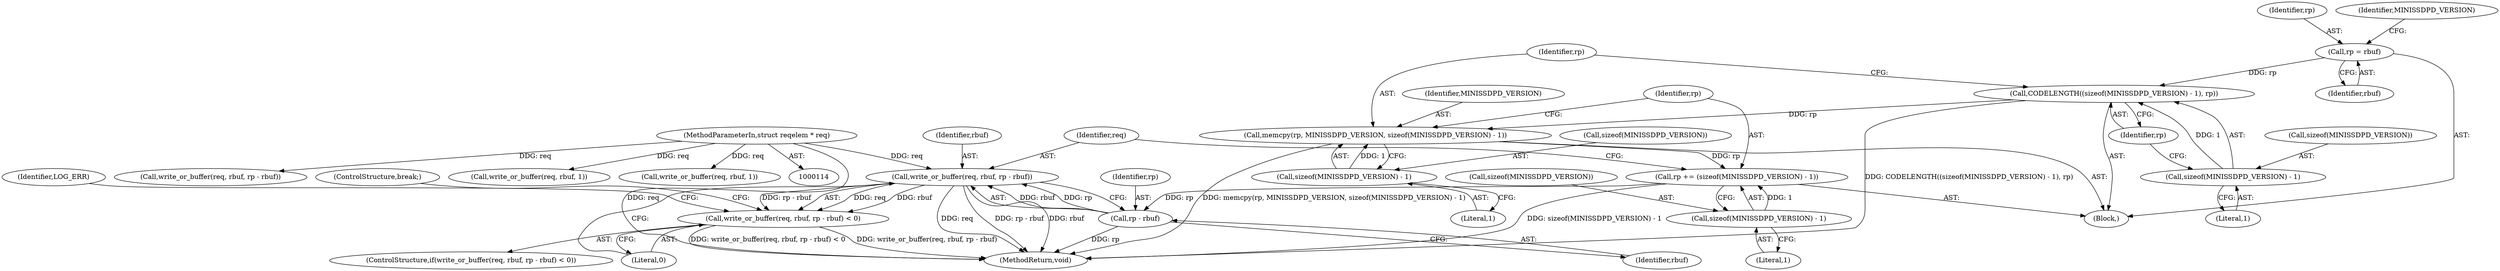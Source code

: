 digraph "0_miniupnp_b238cade9a173c6f751a34acf8ccff838a62aa47@API" {
"1000283" [label="(Call,write_or_buffer(req, rbuf, rp - rbuf))"];
"1000115" [label="(MethodParameterIn,struct reqelem * req)"];
"1000286" [label="(Call,rp - rbuf)"];
"1000275" [label="(Call,rp += (sizeof(MINISSDPD_VERSION) - 1))"];
"1000277" [label="(Call,sizeof(MINISSDPD_VERSION) - 1)"];
"1000268" [label="(Call,memcpy(rp, MINISSDPD_VERSION, sizeof(MINISSDPD_VERSION) - 1))"];
"1000262" [label="(Call,CODELENGTH((sizeof(MINISSDPD_VERSION) - 1), rp))"];
"1000263" [label="(Call,sizeof(MINISSDPD_VERSION) - 1)"];
"1000259" [label="(Call,rp = rbuf)"];
"1000271" [label="(Call,sizeof(MINISSDPD_VERSION) - 1)"];
"1000282" [label="(Call,write_or_buffer(req, rbuf, rp - rbuf) < 0)"];
"1001144" [label="(MethodReturn,void)"];
"1000284" [label="(Identifier,req)"];
"1000674" [label="(Call,write_or_buffer(req, rbuf, rp - rbuf))"];
"1000274" [label="(Literal,1)"];
"1000263" [label="(Call,sizeof(MINISSDPD_VERSION) - 1)"];
"1000277" [label="(Call,sizeof(MINISSDPD_VERSION) - 1)"];
"1000115" [label="(MethodParameterIn,struct reqelem * req)"];
"1000298" [label="(ControlStructure,break;)"];
"1001094" [label="(Call,write_or_buffer(req, rbuf, 1))"];
"1000267" [label="(Identifier,rp)"];
"1000261" [label="(Identifier,rbuf)"];
"1000275" [label="(Call,rp += (sizeof(MINISSDPD_VERSION) - 1))"];
"1000280" [label="(Literal,1)"];
"1000266" [label="(Literal,1)"];
"1000276" [label="(Identifier,rp)"];
"1000278" [label="(Call,sizeof(MINISSDPD_VERSION))"];
"1000272" [label="(Call,sizeof(MINISSDPD_VERSION))"];
"1000281" [label="(ControlStructure,if(write_or_buffer(req, rbuf, rp - rbuf) < 0))"];
"1000260" [label="(Identifier,rp)"];
"1000285" [label="(Identifier,rbuf)"];
"1000270" [label="(Identifier,MINISSDPD_VERSION)"];
"1000289" [label="(Literal,0)"];
"1000265" [label="(Identifier,MINISSDPD_VERSION)"];
"1000287" [label="(Identifier,rp)"];
"1000271" [label="(Call,sizeof(MINISSDPD_VERSION) - 1)"];
"1000269" [label="(Identifier,rp)"];
"1000283" [label="(Call,write_or_buffer(req, rbuf, rp - rbuf))"];
"1000282" [label="(Call,write_or_buffer(req, rbuf, rp - rbuf) < 0)"];
"1001063" [label="(Call,write_or_buffer(req, rbuf, 1))"];
"1000257" [label="(Block,)"];
"1000264" [label="(Call,sizeof(MINISSDPD_VERSION))"];
"1000292" [label="(Identifier,LOG_ERR)"];
"1000259" [label="(Call,rp = rbuf)"];
"1000268" [label="(Call,memcpy(rp, MINISSDPD_VERSION, sizeof(MINISSDPD_VERSION) - 1))"];
"1000262" [label="(Call,CODELENGTH((sizeof(MINISSDPD_VERSION) - 1), rp))"];
"1000286" [label="(Call,rp - rbuf)"];
"1000288" [label="(Identifier,rbuf)"];
"1000283" -> "1000282"  [label="AST: "];
"1000283" -> "1000286"  [label="CFG: "];
"1000284" -> "1000283"  [label="AST: "];
"1000285" -> "1000283"  [label="AST: "];
"1000286" -> "1000283"  [label="AST: "];
"1000289" -> "1000283"  [label="CFG: "];
"1000283" -> "1001144"  [label="DDG: rp - rbuf"];
"1000283" -> "1001144"  [label="DDG: rbuf"];
"1000283" -> "1001144"  [label="DDG: req"];
"1000283" -> "1000282"  [label="DDG: req"];
"1000283" -> "1000282"  [label="DDG: rbuf"];
"1000283" -> "1000282"  [label="DDG: rp - rbuf"];
"1000115" -> "1000283"  [label="DDG: req"];
"1000286" -> "1000283"  [label="DDG: rbuf"];
"1000286" -> "1000283"  [label="DDG: rp"];
"1000115" -> "1000114"  [label="AST: "];
"1000115" -> "1001144"  [label="DDG: req"];
"1000115" -> "1000674"  [label="DDG: req"];
"1000115" -> "1001063"  [label="DDG: req"];
"1000115" -> "1001094"  [label="DDG: req"];
"1000286" -> "1000288"  [label="CFG: "];
"1000287" -> "1000286"  [label="AST: "];
"1000288" -> "1000286"  [label="AST: "];
"1000286" -> "1001144"  [label="DDG: rp"];
"1000275" -> "1000286"  [label="DDG: rp"];
"1000275" -> "1000257"  [label="AST: "];
"1000275" -> "1000277"  [label="CFG: "];
"1000276" -> "1000275"  [label="AST: "];
"1000277" -> "1000275"  [label="AST: "];
"1000284" -> "1000275"  [label="CFG: "];
"1000275" -> "1001144"  [label="DDG: sizeof(MINISSDPD_VERSION) - 1"];
"1000277" -> "1000275"  [label="DDG: 1"];
"1000268" -> "1000275"  [label="DDG: rp"];
"1000277" -> "1000280"  [label="CFG: "];
"1000278" -> "1000277"  [label="AST: "];
"1000280" -> "1000277"  [label="AST: "];
"1000268" -> "1000257"  [label="AST: "];
"1000268" -> "1000271"  [label="CFG: "];
"1000269" -> "1000268"  [label="AST: "];
"1000270" -> "1000268"  [label="AST: "];
"1000271" -> "1000268"  [label="AST: "];
"1000276" -> "1000268"  [label="CFG: "];
"1000268" -> "1001144"  [label="DDG: memcpy(rp, MINISSDPD_VERSION, sizeof(MINISSDPD_VERSION) - 1)"];
"1000262" -> "1000268"  [label="DDG: rp"];
"1000271" -> "1000268"  [label="DDG: 1"];
"1000262" -> "1000257"  [label="AST: "];
"1000262" -> "1000267"  [label="CFG: "];
"1000263" -> "1000262"  [label="AST: "];
"1000267" -> "1000262"  [label="AST: "];
"1000269" -> "1000262"  [label="CFG: "];
"1000262" -> "1001144"  [label="DDG: CODELENGTH((sizeof(MINISSDPD_VERSION) - 1), rp)"];
"1000263" -> "1000262"  [label="DDG: 1"];
"1000259" -> "1000262"  [label="DDG: rp"];
"1000263" -> "1000266"  [label="CFG: "];
"1000264" -> "1000263"  [label="AST: "];
"1000266" -> "1000263"  [label="AST: "];
"1000267" -> "1000263"  [label="CFG: "];
"1000259" -> "1000257"  [label="AST: "];
"1000259" -> "1000261"  [label="CFG: "];
"1000260" -> "1000259"  [label="AST: "];
"1000261" -> "1000259"  [label="AST: "];
"1000265" -> "1000259"  [label="CFG: "];
"1000271" -> "1000274"  [label="CFG: "];
"1000272" -> "1000271"  [label="AST: "];
"1000274" -> "1000271"  [label="AST: "];
"1000282" -> "1000281"  [label="AST: "];
"1000282" -> "1000289"  [label="CFG: "];
"1000289" -> "1000282"  [label="AST: "];
"1000292" -> "1000282"  [label="CFG: "];
"1000298" -> "1000282"  [label="CFG: "];
"1000282" -> "1001144"  [label="DDG: write_or_buffer(req, rbuf, rp - rbuf) < 0"];
"1000282" -> "1001144"  [label="DDG: write_or_buffer(req, rbuf, rp - rbuf)"];
}
